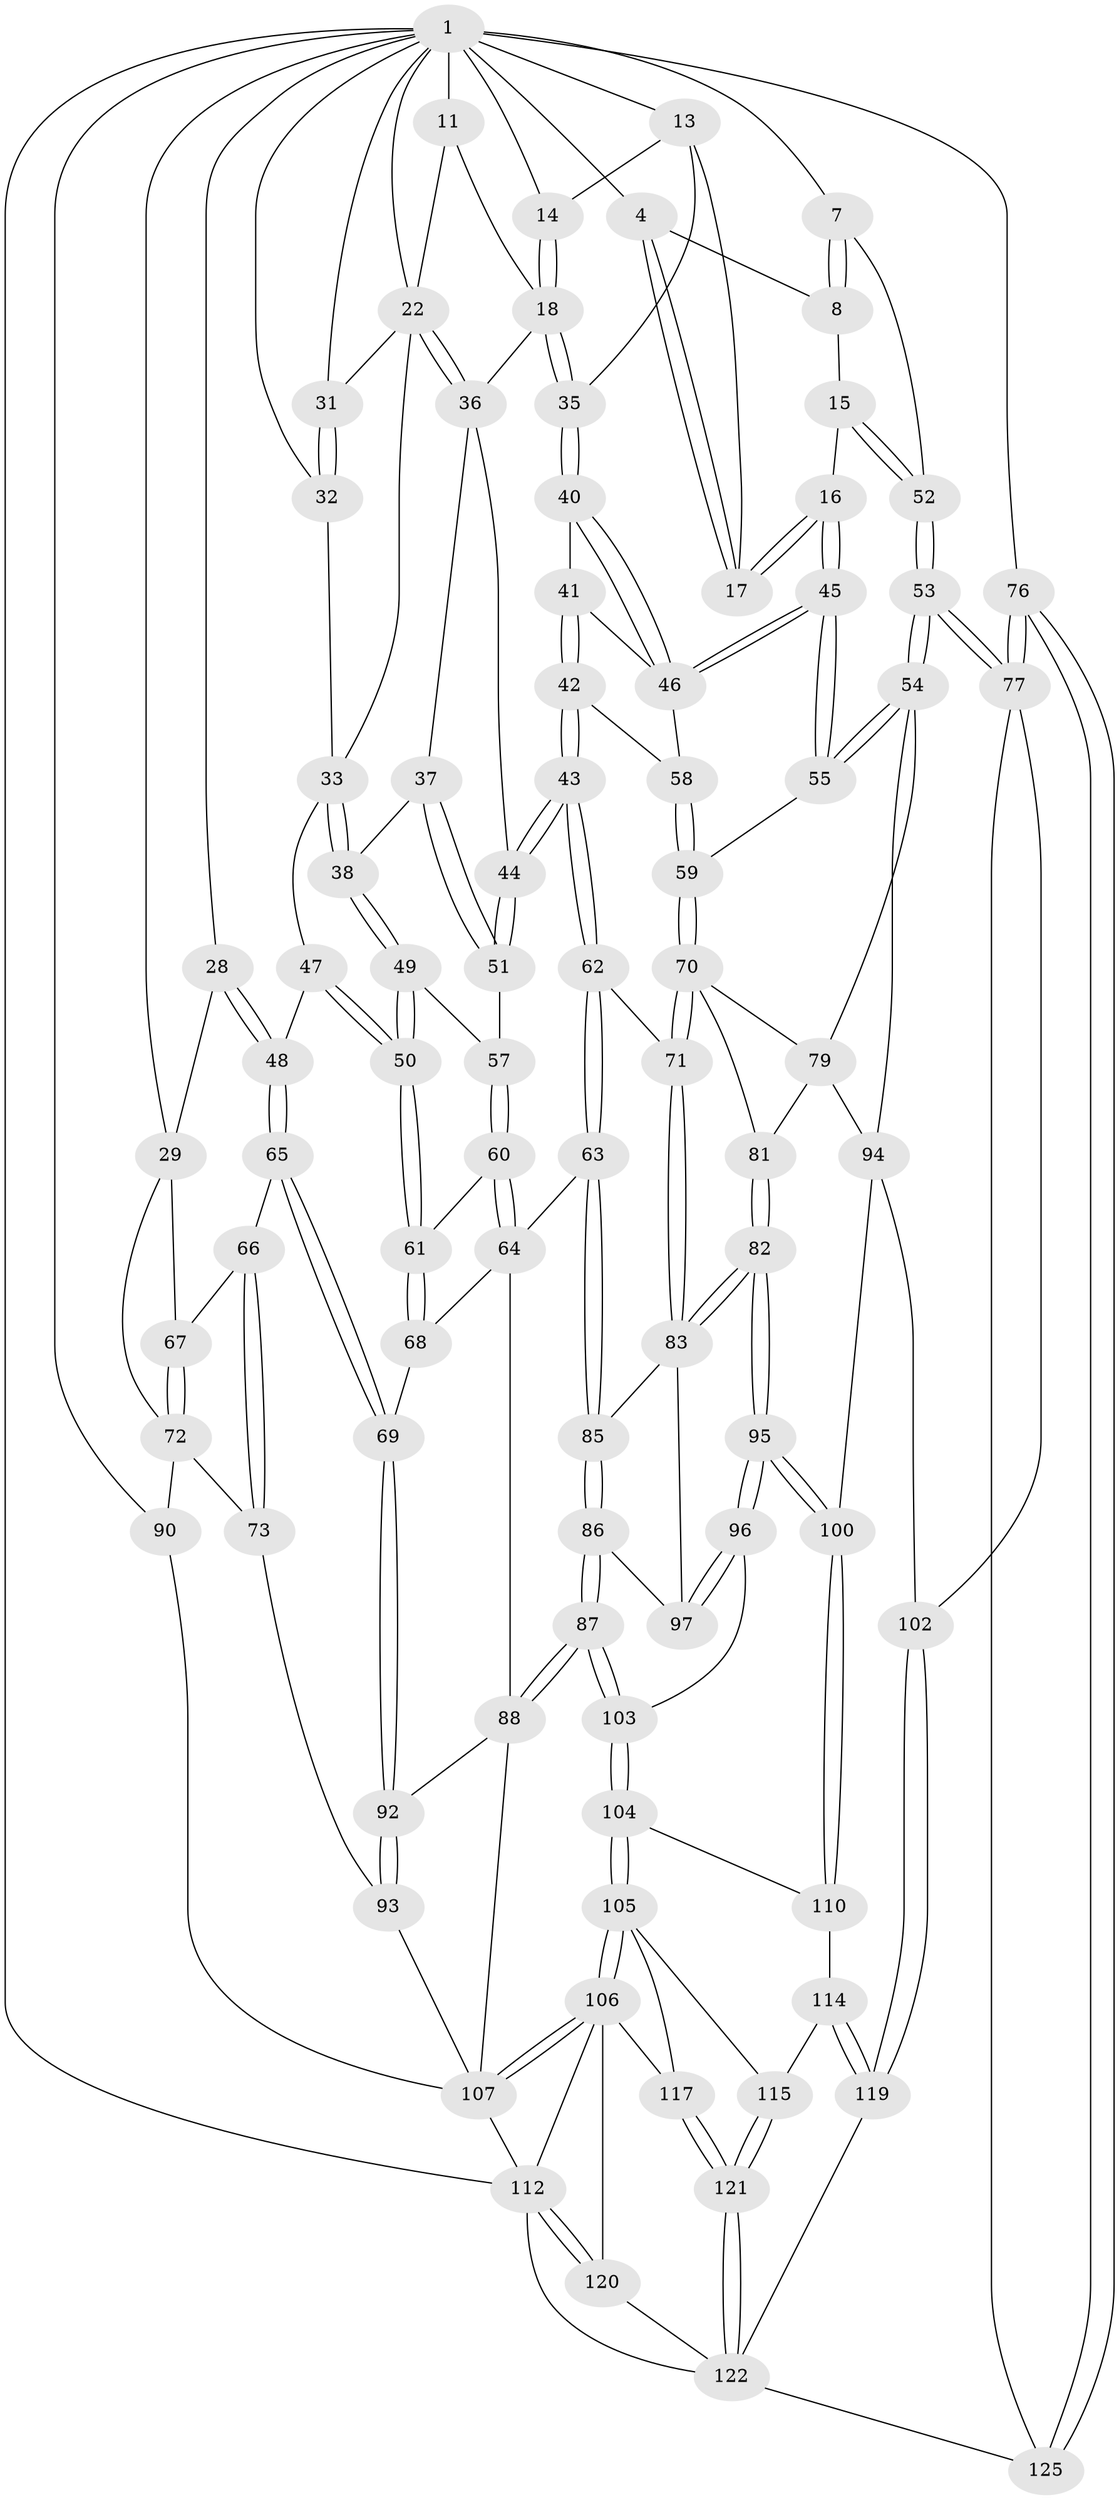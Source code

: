 // original degree distribution, {3: 0.015873015873015872, 4: 0.24603174603174602, 5: 0.5079365079365079, 6: 0.23015873015873015}
// Generated by graph-tools (version 1.1) at 2025/21/03/04/25 18:21:18]
// undirected, 88 vertices, 217 edges
graph export_dot {
graph [start="1"]
  node [color=gray90,style=filled];
  1 [pos="+1+0",super="+2+6"];
  4 [pos="+0.8847393067565075+0.040362917200205246",super="+5"];
  7 [pos="+1+0.11443506683652824"];
  8 [pos="+0.9450369411561217+0.07174860930823865"];
  11 [pos="+0.4804607287249559+0",super="+20"];
  13 [pos="+0.7801172379068461+0.027921507228188244",super="+21"];
  14 [pos="+0.658800303903978+0.10743531712569958"];
  15 [pos="+0.8707940773363306+0.17239366951924365"];
  16 [pos="+0.8641249032098351+0.17434287127171127"];
  17 [pos="+0.8594064281264765+0.17024137245039525"];
  18 [pos="+0.6521310080362657+0.1471142101311842",super="+19"];
  22 [pos="+0.3914988470774627+0.09070995917145977",super="+23"];
  28 [pos="+0.09847807468852054+0.2305873067535619"];
  29 [pos="+0.06361017629945492+0.2283447380581385",super="+30"];
  31 [pos="+0.280851549481676+0.1129240187219709"];
  32 [pos="+0.2267676464285827+0.17675623563794915"];
  33 [pos="+0.33227920950709605+0.23272960195850614",super="+34"];
  35 [pos="+0.6842283583885574+0.16952127544911594"];
  36 [pos="+0.46909144070093506+0.20595316369953007",super="+39"];
  37 [pos="+0.4584343743101651+0.21829500474504052"];
  38 [pos="+0.37624417792601245+0.2669923172218134"];
  40 [pos="+0.6873252307600242+0.24529220488582362"];
  41 [pos="+0.6805162576784911+0.2637325948978204"];
  42 [pos="+0.6451298812386905+0.3396837821879878"];
  43 [pos="+0.5981956856374291+0.3823304060599304"];
  44 [pos="+0.568831082683678+0.3289186579660043"];
  45 [pos="+0.8627207194327481+0.24392540264203247"];
  46 [pos="+0.7828121505044972+0.2816466787665484",super="+56"];
  47 [pos="+0.27108750470456633+0.30533733441419086"];
  48 [pos="+0.17877186376769152+0.31116368704142505"];
  49 [pos="+0.3760970324137925+0.27323004383017335"];
  50 [pos="+0.3304014167200065+0.3647863096568406"];
  51 [pos="+0.45404280268341046+0.3078751514478344"];
  52 [pos="+1+0.16456838721551126"];
  53 [pos="+1+0.41427357806458703"];
  54 [pos="+1+0.4139861797584869",super="+78"];
  55 [pos="+0.8855465068693343+0.2941661675749318"];
  57 [pos="+0.4352122333965789+0.32661457697071206"];
  58 [pos="+0.7514077963167269+0.33307935682414547"];
  59 [pos="+0.8123682545677556+0.4217200240798202"];
  60 [pos="+0.43039109663122516+0.387638824390477"];
  61 [pos="+0.3382512661502195+0.4034118354596155"];
  62 [pos="+0.5959015209490413+0.3977141255855456"];
  63 [pos="+0.5711961220660812+0.42612455394769333"];
  64 [pos="+0.534607434299258+0.43046762152620643",super="+75"];
  65 [pos="+0.2079341291720945+0.4676476091368219"];
  66 [pos="+0.09929755774367294+0.4362753330019701"];
  67 [pos="+0.0870763764127988+0.42550840847769783"];
  68 [pos="+0.30081160623854064+0.4651866476495737"];
  69 [pos="+0.22605973577769306+0.48808003820201123"];
  70 [pos="+0.8112313393432986+0.43046074341332635",super="+80"];
  71 [pos="+0.734442942630536+0.451919488547666"];
  72 [pos="+0+0.4486509088840264",super="+74"];
  73 [pos="+0.008730313145489891+0.5762730788203122"];
  76 [pos="+1+1"];
  77 [pos="+1+0.7957431076578606",super="+101"];
  79 [pos="+0.9929984091204676+0.46277614307833964",super="+89"];
  81 [pos="+0.8298037432913581+0.5081774336272095"];
  82 [pos="+0.7815591872843647+0.5813056381494642"];
  83 [pos="+0.7236209624720161+0.5502445495259025",super="+84"];
  85 [pos="+0.5930744138625387+0.5580636456362085"];
  86 [pos="+0.5698449317183405+0.6256048770656083"];
  87 [pos="+0.5499054572478016+0.6672269664928625"];
  88 [pos="+0.41792352650413783+0.5960932102586762",super="+98"];
  90 [pos="+0+1"];
  92 [pos="+0.1946391039576656+0.5743621635439452"];
  93 [pos="+0.16728861397308037+0.6338359776900842"];
  94 [pos="+0.8851266096733662+0.739781861117812",super="+99"];
  95 [pos="+0.848251495294993+0.7381082185994058"];
  96 [pos="+0.7331498253442472+0.686424000186712"];
  97 [pos="+0.7031758435585467+0.6149664598180541"];
  100 [pos="+0.8702733521817+0.7593655893244814"];
  102 [pos="+0.9019815017141639+0.7829383512790827"];
  103 [pos="+0.5510455306372778+0.6720636334878848"];
  104 [pos="+0.5464967764893922+0.6998035269777485"];
  105 [pos="+0.5244886702946594+0.7503754613747514",super="+116"];
  106 [pos="+0.3244827755523265+0.7723405645482498",super="+111"];
  107 [pos="+0.29100549289297034+0.7314160070959734",super="+108"];
  110 [pos="+0.7153850414367465+0.7953875279184176"];
  112 [pos="+0.28266954903806896+0.8960768573036805",super="+113"];
  114 [pos="+0.6422085033667351+0.8541202858051616"];
  115 [pos="+0.58196606614996+0.8603228195700737"];
  117 [pos="+0.4368623011230079+0.8862093751262542"];
  119 [pos="+0.7348222877476713+0.9507904055296715"];
  120 [pos="+0.3577255855644075+1"];
  121 [pos="+0.5385714838429028+1"];
  122 [pos="+0.546581339431535+1",super="+124+123"];
  125 [pos="+0.8564782315229723+1"];
  1 -- 4;
  1 -- 11 [weight=2];
  1 -- 13;
  1 -- 14;
  1 -- 32;
  1 -- 7;
  1 -- 76 [weight=2];
  1 -- 112;
  1 -- 22;
  1 -- 90;
  1 -- 28;
  1 -- 29;
  1 -- 31;
  4 -- 17;
  4 -- 17;
  4 -- 8;
  7 -- 8;
  7 -- 8;
  7 -- 52;
  8 -- 15;
  11 -- 22;
  11 -- 18;
  13 -- 14;
  13 -- 17;
  13 -- 35;
  14 -- 18;
  14 -- 18;
  15 -- 16;
  15 -- 52;
  15 -- 52;
  16 -- 17;
  16 -- 17;
  16 -- 45;
  16 -- 45;
  18 -- 35;
  18 -- 35;
  18 -- 36;
  22 -- 36;
  22 -- 36;
  22 -- 33;
  22 -- 31;
  28 -- 29;
  28 -- 48;
  28 -- 48;
  29 -- 67;
  29 -- 72;
  31 -- 32;
  31 -- 32;
  32 -- 33;
  33 -- 38;
  33 -- 38;
  33 -- 47;
  35 -- 40;
  35 -- 40;
  36 -- 37;
  36 -- 44;
  37 -- 38;
  37 -- 51;
  37 -- 51;
  38 -- 49;
  38 -- 49;
  40 -- 41;
  40 -- 46;
  40 -- 46;
  41 -- 42;
  41 -- 42;
  41 -- 46;
  42 -- 43;
  42 -- 43;
  42 -- 58;
  43 -- 44;
  43 -- 44;
  43 -- 62;
  43 -- 62;
  44 -- 51;
  44 -- 51;
  45 -- 46;
  45 -- 46;
  45 -- 55;
  45 -- 55;
  46 -- 58;
  47 -- 48;
  47 -- 50;
  47 -- 50;
  48 -- 65;
  48 -- 65;
  49 -- 50;
  49 -- 50;
  49 -- 57;
  50 -- 61;
  50 -- 61;
  51 -- 57;
  52 -- 53;
  52 -- 53;
  53 -- 54;
  53 -- 54;
  53 -- 77;
  53 -- 77;
  54 -- 55;
  54 -- 55;
  54 -- 94;
  54 -- 79;
  55 -- 59;
  57 -- 60;
  57 -- 60;
  58 -- 59;
  58 -- 59;
  59 -- 70;
  59 -- 70;
  60 -- 61;
  60 -- 64;
  60 -- 64;
  61 -- 68;
  61 -- 68;
  62 -- 63;
  62 -- 63;
  62 -- 71;
  63 -- 64;
  63 -- 85;
  63 -- 85;
  64 -- 88;
  64 -- 68;
  65 -- 66;
  65 -- 69;
  65 -- 69;
  66 -- 67;
  66 -- 73;
  66 -- 73;
  67 -- 72;
  67 -- 72;
  68 -- 69;
  69 -- 92;
  69 -- 92;
  70 -- 71;
  70 -- 71;
  70 -- 81;
  70 -- 79;
  71 -- 83;
  71 -- 83;
  72 -- 73;
  72 -- 90;
  73 -- 93;
  76 -- 77;
  76 -- 77;
  76 -- 125;
  76 -- 125;
  77 -- 125;
  77 -- 102;
  79 -- 81;
  79 -- 94;
  81 -- 82;
  81 -- 82;
  82 -- 83;
  82 -- 83;
  82 -- 95;
  82 -- 95;
  83 -- 97;
  83 -- 85;
  85 -- 86;
  85 -- 86;
  86 -- 87;
  86 -- 87;
  86 -- 97;
  87 -- 88;
  87 -- 88;
  87 -- 103;
  87 -- 103;
  88 -- 107;
  88 -- 92;
  90 -- 107;
  92 -- 93;
  92 -- 93;
  93 -- 107;
  94 -- 102;
  94 -- 100;
  95 -- 96;
  95 -- 96;
  95 -- 100;
  95 -- 100;
  96 -- 97;
  96 -- 97;
  96 -- 103;
  100 -- 110;
  100 -- 110;
  102 -- 119;
  102 -- 119;
  103 -- 104;
  103 -- 104;
  104 -- 105;
  104 -- 105;
  104 -- 110;
  105 -- 106;
  105 -- 106;
  105 -- 115;
  105 -- 117;
  106 -- 107;
  106 -- 107;
  106 -- 112;
  106 -- 120;
  106 -- 117;
  107 -- 112;
  110 -- 114;
  112 -- 120;
  112 -- 120;
  112 -- 122;
  114 -- 115;
  114 -- 119;
  114 -- 119;
  115 -- 121;
  115 -- 121;
  117 -- 121;
  117 -- 121;
  119 -- 122;
  120 -- 122;
  121 -- 122;
  121 -- 122;
  122 -- 125;
}

